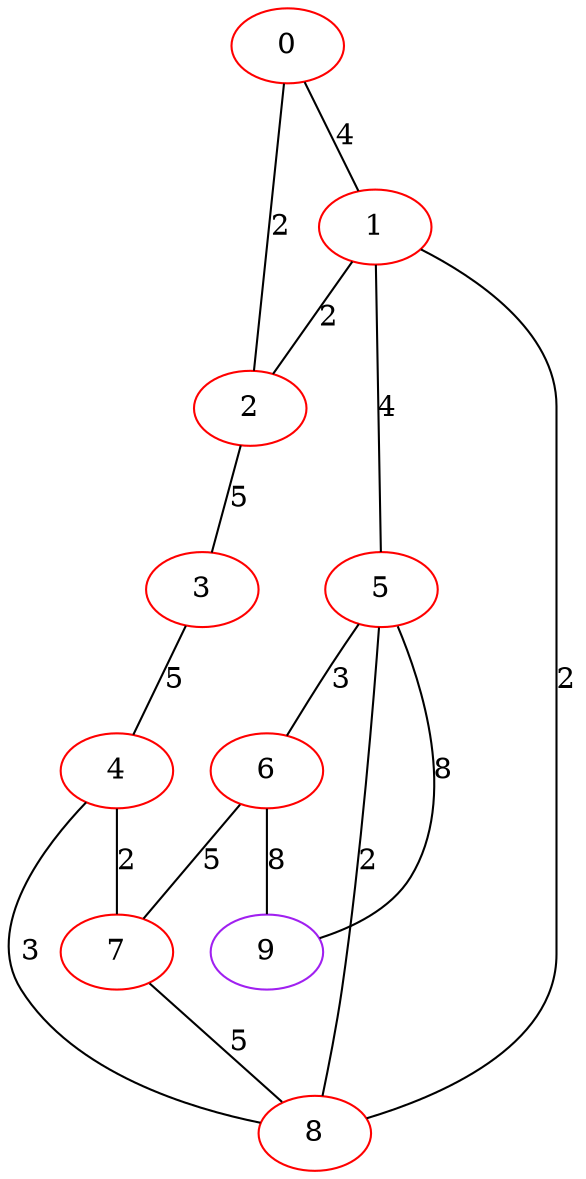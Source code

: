 graph "" {
0 [color=red, weight=1];
1 [color=red, weight=1];
2 [color=red, weight=1];
3 [color=red, weight=1];
4 [color=red, weight=1];
5 [color=red, weight=1];
6 [color=red, weight=1];
7 [color=red, weight=1];
8 [color=red, weight=1];
9 [color=purple, weight=4];
0 -- 1  [key=0, label=4];
0 -- 2  [key=0, label=2];
1 -- 8  [key=0, label=2];
1 -- 2  [key=0, label=2];
1 -- 5  [key=0, label=4];
2 -- 3  [key=0, label=5];
3 -- 4  [key=0, label=5];
4 -- 8  [key=0, label=3];
4 -- 7  [key=0, label=2];
5 -- 8  [key=0, label=2];
5 -- 6  [key=0, label=3];
5 -- 9  [key=0, label=8];
6 -- 9  [key=0, label=8];
6 -- 7  [key=0, label=5];
7 -- 8  [key=0, label=5];
}
